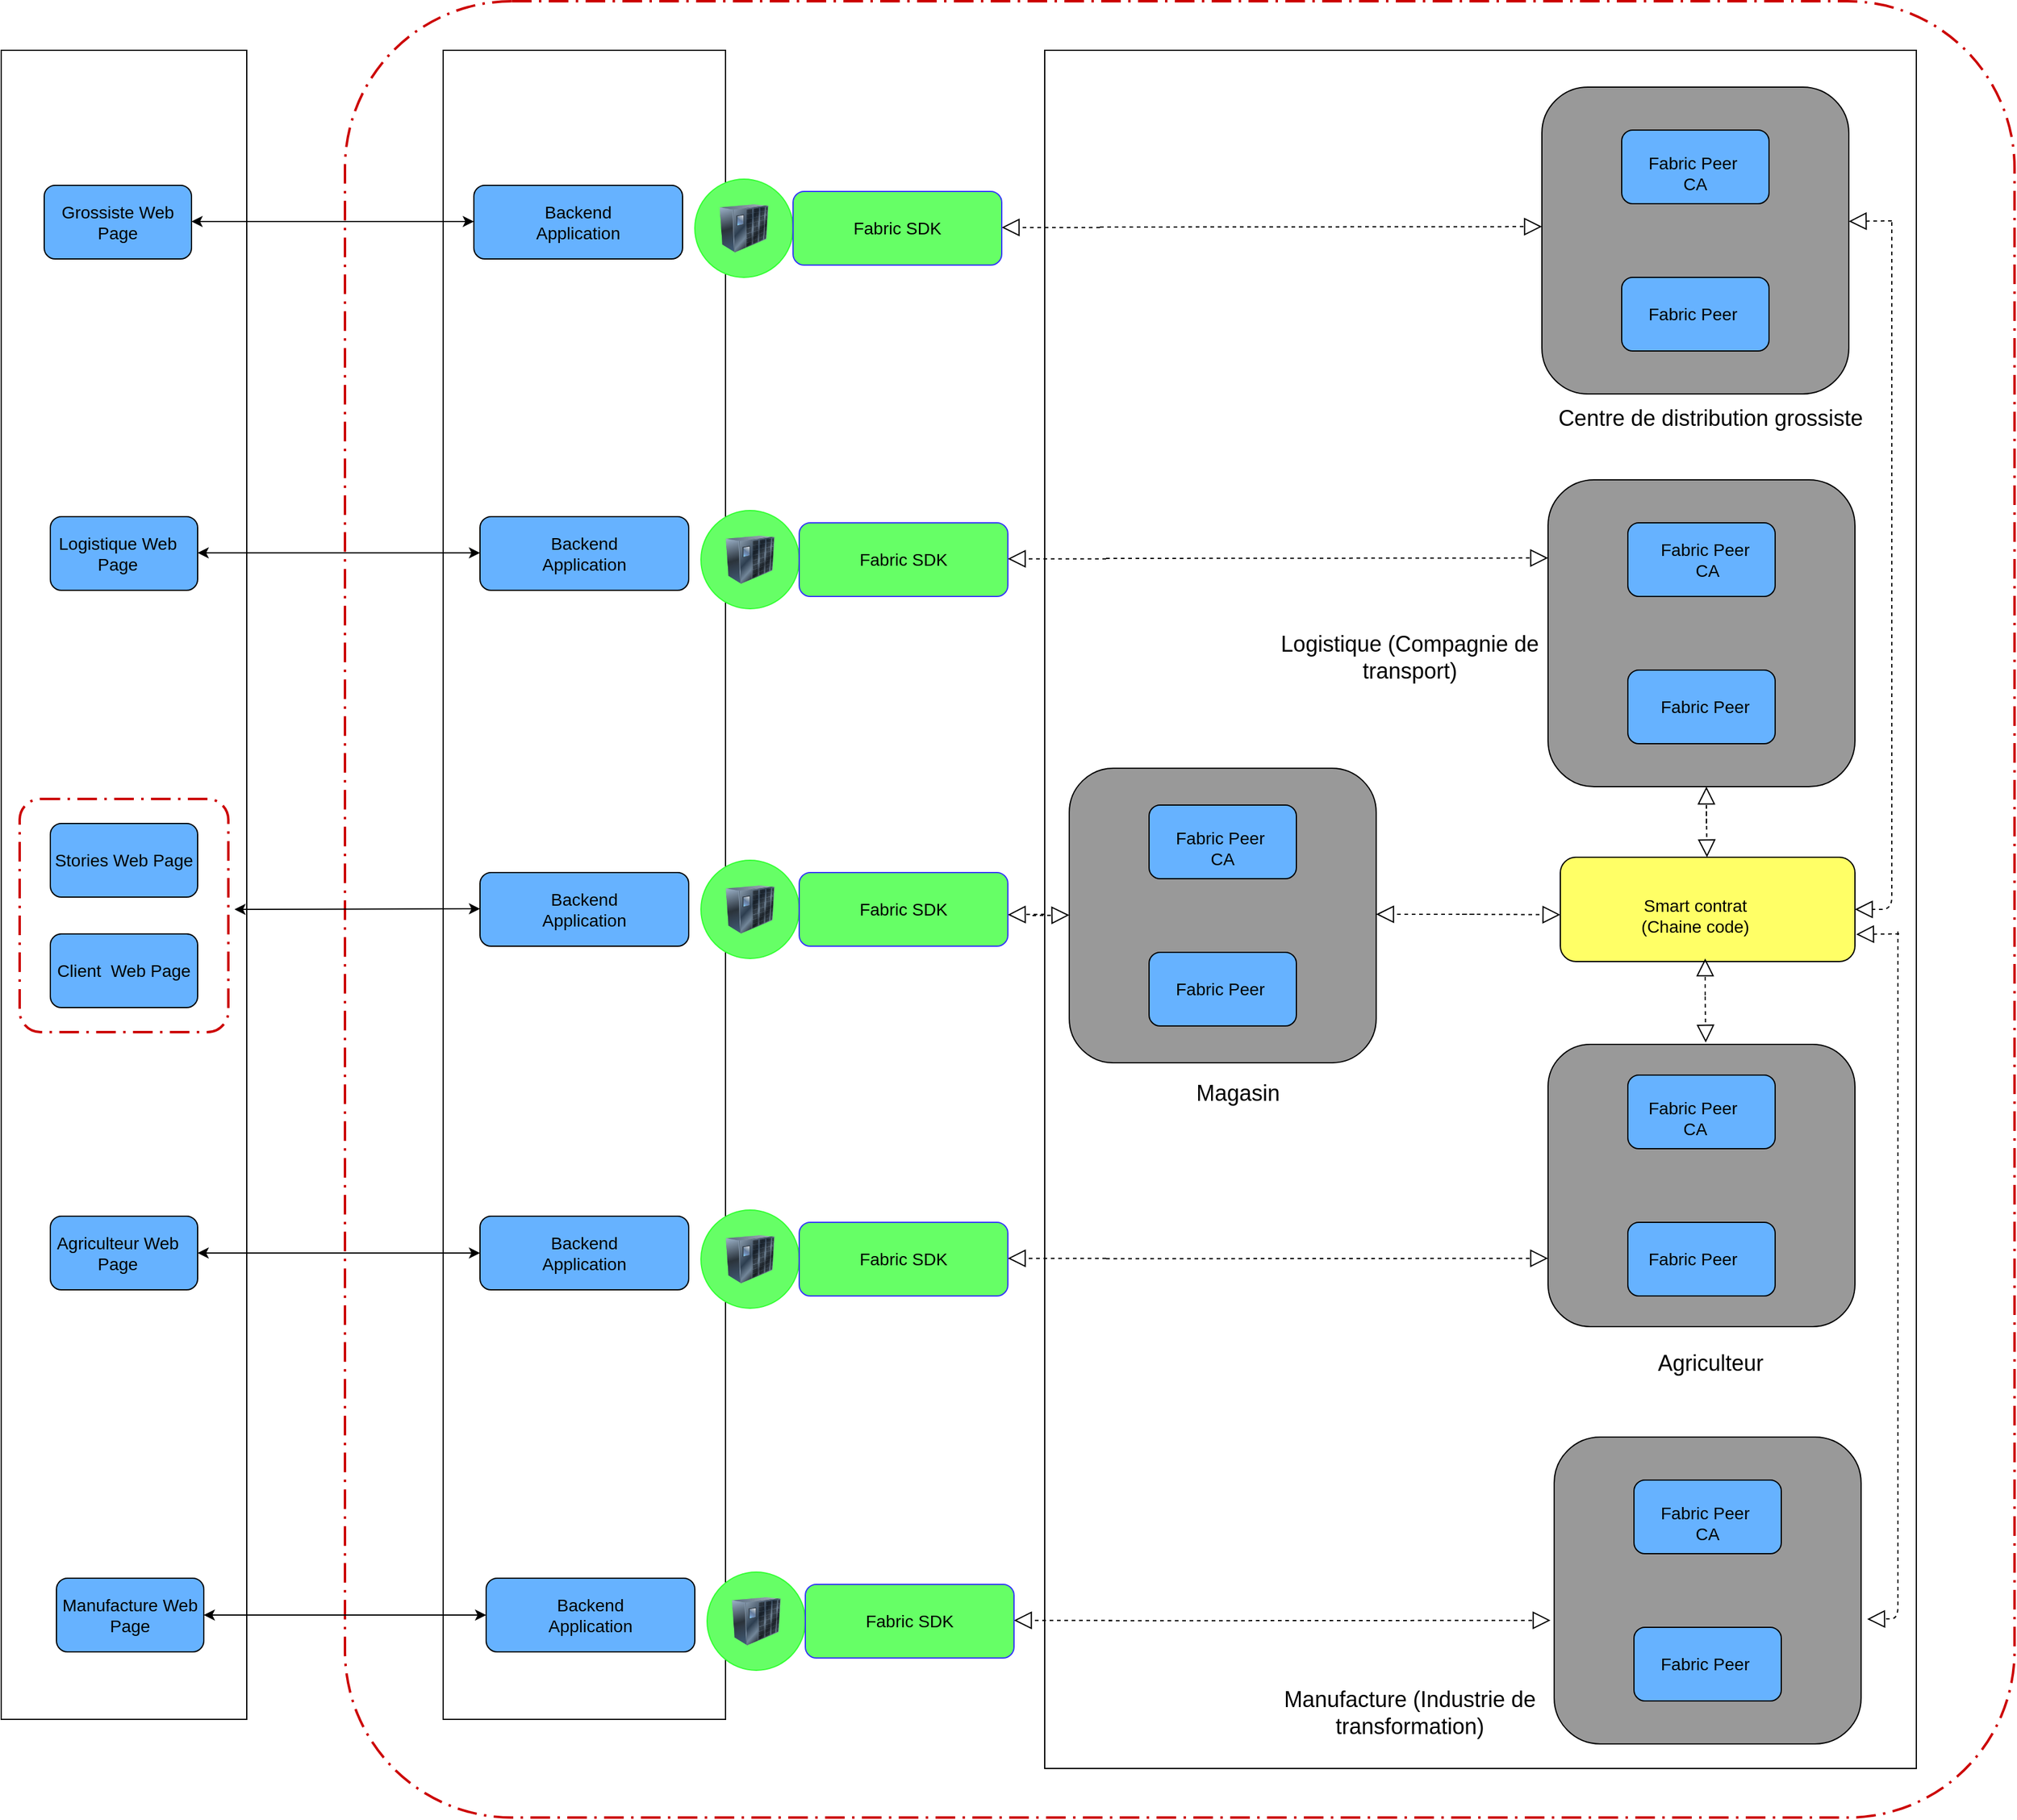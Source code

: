 <mxfile version="13.0.3" type="github">
  <diagram id="Uld2wgHHkagSajves6w5" name="Page-1">
    <mxGraphModel dx="4506" dy="2161" grid="1" gridSize="10" guides="1" tooltips="1" connect="1" arrows="1" fold="1" page="1" pageScale="1" pageWidth="827" pageHeight="1169" math="0" shadow="0">
      <root>
        <mxCell id="0" />
        <mxCell id="1" parent="0" />
        <mxCell id="8nDx5IEHLrmuxDFwGXn0-1" value="" style="rounded=0;whiteSpace=wrap;html=1;" vertex="1" parent="1">
          <mxGeometry x="-2360" width="200" height="1360" as="geometry" />
        </mxCell>
        <mxCell id="8nDx5IEHLrmuxDFwGXn0-12" value="" style="rounded=1;arcSize=10;dashed=1;strokeColor=#CC0000;fillColor=none;gradientColor=none;dashPattern=8 3 1 3;strokeWidth=2;" vertex="1" parent="1">
          <mxGeometry x="-2080" y="-40" width="1360" height="1480" as="geometry" />
        </mxCell>
        <mxCell id="8nDx5IEHLrmuxDFwGXn0-13" value="" style="rounded=1;arcSize=10;dashed=1;strokeColor=#CC0000;fillColor=none;gradientColor=none;dashPattern=8 3 1 3;strokeWidth=2;" vertex="1" parent="1">
          <mxGeometry x="-2345" y="610" width="170" height="190" as="geometry" />
        </mxCell>
        <mxCell id="8nDx5IEHLrmuxDFwGXn0-14" value="" style="rounded=0;whiteSpace=wrap;html=1;" vertex="1" parent="1">
          <mxGeometry x="-2000" width="230" height="1360" as="geometry" />
        </mxCell>
        <mxCell id="8nDx5IEHLrmuxDFwGXn0-23" value="" style="endArrow=classic;startArrow=classic;html=1;entryX=0;entryY=0.5;entryDx=0;entryDy=0;" edge="1" parent="1">
          <mxGeometry width="50" height="50" relative="1" as="geometry">
            <mxPoint x="-2200" y="980" as="sourcePoint" />
            <mxPoint x="-1970" y="980" as="targetPoint" />
          </mxGeometry>
        </mxCell>
        <mxCell id="8nDx5IEHLrmuxDFwGXn0-24" value="" style="endArrow=classic;startArrow=classic;html=1;entryX=0;entryY=0.5;entryDx=0;entryDy=0;" edge="1" parent="1">
          <mxGeometry width="50" height="50" relative="1" as="geometry">
            <mxPoint x="-2170" y="700" as="sourcePoint" />
            <mxPoint x="-1970" y="699.5" as="targetPoint" />
          </mxGeometry>
        </mxCell>
        <mxCell id="8nDx5IEHLrmuxDFwGXn0-25" value="" style="endArrow=classic;startArrow=classic;html=1;entryX=0;entryY=0.5;entryDx=0;entryDy=0;" edge="1" parent="1">
          <mxGeometry width="50" height="50" relative="1" as="geometry">
            <mxPoint x="-2200" y="409.5" as="sourcePoint" />
            <mxPoint x="-1970" y="409.5" as="targetPoint" />
          </mxGeometry>
        </mxCell>
        <mxCell id="8nDx5IEHLrmuxDFwGXn0-26" value="" style="rounded=0;whiteSpace=wrap;html=1;" vertex="1" parent="1">
          <mxGeometry x="-1510" width="710" height="1400" as="geometry" />
        </mxCell>
        <mxCell id="8nDx5IEHLrmuxDFwGXn0-27" value="" style="rounded=1;whiteSpace=wrap;html=1;shadow=0;fillColor=#999999;" vertex="1" parent="1">
          <mxGeometry x="-1490" y="585" width="250" height="240" as="geometry" />
        </mxCell>
        <mxCell id="8nDx5IEHLrmuxDFwGXn0-28" value="" style="rounded=1;whiteSpace=wrap;html=1;fillColor=#66B2FF;" vertex="1" parent="1">
          <mxGeometry x="-1425" y="615" width="120" height="60" as="geometry" />
        </mxCell>
        <mxCell id="8nDx5IEHLrmuxDFwGXn0-30" value="" style="rounded=1;whiteSpace=wrap;html=1;fillColor=#66B2FF;" vertex="1" parent="1">
          <mxGeometry x="-1425" y="735" width="120" height="60" as="geometry" />
        </mxCell>
        <mxCell id="8nDx5IEHLrmuxDFwGXn0-31" value="" style="rounded=1;whiteSpace=wrap;html=1;shadow=0;fillColor=#999999;" vertex="1" parent="1">
          <mxGeometry x="-1100" y="350" width="250" height="250" as="geometry" />
        </mxCell>
        <mxCell id="8nDx5IEHLrmuxDFwGXn0-32" value="" style="rounded=1;whiteSpace=wrap;html=1;fillColor=#66B2FF;" vertex="1" parent="1">
          <mxGeometry x="-1035" y="385" width="120" height="60" as="geometry" />
        </mxCell>
        <mxCell id="8nDx5IEHLrmuxDFwGXn0-33" value="" style="rounded=1;whiteSpace=wrap;html=1;fillColor=#66B2FF;" vertex="1" parent="1">
          <mxGeometry x="-1035" y="505" width="120" height="60" as="geometry" />
        </mxCell>
        <mxCell id="8nDx5IEHLrmuxDFwGXn0-34" value="" style="rounded=1;whiteSpace=wrap;html=1;shadow=0;fillColor=#999999;" vertex="1" parent="1">
          <mxGeometry x="-1100" y="810" width="250" height="230" as="geometry" />
        </mxCell>
        <mxCell id="8nDx5IEHLrmuxDFwGXn0-35" value="" style="rounded=1;whiteSpace=wrap;html=1;fillColor=#66B2FF;" vertex="1" parent="1">
          <mxGeometry x="-1035" y="835" width="120" height="60" as="geometry" />
        </mxCell>
        <mxCell id="8nDx5IEHLrmuxDFwGXn0-36" value="" style="rounded=1;whiteSpace=wrap;html=1;fillColor=#66B2FF;" vertex="1" parent="1">
          <mxGeometry x="-1035" y="955" width="120" height="60" as="geometry" />
        </mxCell>
        <mxCell id="8nDx5IEHLrmuxDFwGXn0-37" value="" style="rounded=1;whiteSpace=wrap;html=1;fillColor=#66B2FF;" vertex="1" parent="1">
          <mxGeometry x="-2320" y="380" width="120" height="60" as="geometry" />
        </mxCell>
        <mxCell id="8nDx5IEHLrmuxDFwGXn0-38" value="" style="rounded=1;whiteSpace=wrap;html=1;fillColor=#66B2FF;" vertex="1" parent="1">
          <mxGeometry x="-2320" y="630" width="120" height="60" as="geometry" />
        </mxCell>
        <mxCell id="8nDx5IEHLrmuxDFwGXn0-39" value="" style="rounded=1;whiteSpace=wrap;html=1;fillColor=#66B2FF;" vertex="1" parent="1">
          <mxGeometry x="-2320" y="720" width="120" height="60" as="geometry" />
        </mxCell>
        <mxCell id="8nDx5IEHLrmuxDFwGXn0-40" value="" style="rounded=1;whiteSpace=wrap;html=1;fillColor=#66B2FF;" vertex="1" parent="1">
          <mxGeometry x="-2320" y="950" width="120" height="60" as="geometry" />
        </mxCell>
        <mxCell id="8nDx5IEHLrmuxDFwGXn0-41" value="" style="rounded=1;whiteSpace=wrap;html=1;fillColor=#66B2FF;" vertex="1" parent="1">
          <mxGeometry x="-1970" y="380" width="170" height="60" as="geometry" />
        </mxCell>
        <mxCell id="8nDx5IEHLrmuxDFwGXn0-42" value="" style="rounded=1;whiteSpace=wrap;html=1;fillColor=#66B2FF;" vertex="1" parent="1">
          <mxGeometry x="-1970" y="670" width="170" height="60" as="geometry" />
        </mxCell>
        <mxCell id="8nDx5IEHLrmuxDFwGXn0-43" value="" style="rounded=1;whiteSpace=wrap;html=1;fillColor=#66B2FF;" vertex="1" parent="1">
          <mxGeometry x="-1970" y="950" width="170" height="60" as="geometry" />
        </mxCell>
        <mxCell id="8nDx5IEHLrmuxDFwGXn0-44" value="" style="rounded=1;whiteSpace=wrap;html=1;fillColor=#FFFF66;" vertex="1" parent="1">
          <mxGeometry x="-1090" y="657.5" width="240" height="85" as="geometry" />
        </mxCell>
        <mxCell id="8nDx5IEHLrmuxDFwGXn0-46" value="" style="endArrow=block;dashed=1;endFill=0;endSize=12;html=1;" edge="1" parent="1">
          <mxGeometry width="160" relative="1" as="geometry">
            <mxPoint x="-1170" y="704" as="sourcePoint" />
            <mxPoint x="-1090" y="704.33" as="targetPoint" />
          </mxGeometry>
        </mxCell>
        <mxCell id="8nDx5IEHLrmuxDFwGXn0-47" value="" style="endArrow=block;dashed=1;endFill=0;endSize=12;html=1;" edge="1" parent="1">
          <mxGeometry width="160" relative="1" as="geometry">
            <mxPoint x="-1160" y="704" as="sourcePoint" />
            <mxPoint x="-1240" y="704" as="targetPoint" />
          </mxGeometry>
        </mxCell>
        <mxCell id="8nDx5IEHLrmuxDFwGXn0-48" value="" style="endArrow=block;dashed=1;endFill=0;endSize=12;html=1;strokeColor=#000000;fillColor=#000000;" edge="1" parent="1" target="8nDx5IEHLrmuxDFwGXn0-44">
          <mxGeometry width="160" relative="1" as="geometry">
            <mxPoint x="-971" y="620" as="sourcePoint" />
            <mxPoint x="-827" y="600" as="targetPoint" />
          </mxGeometry>
        </mxCell>
        <mxCell id="8nDx5IEHLrmuxDFwGXn0-49" value="" style="endArrow=block;dashed=1;endFill=0;endSize=12;html=1;strokeColor=#000000;fillColor=#000000;entryX=0.5;entryY=1;entryDx=0;entryDy=0;" edge="1" parent="1">
          <mxGeometry width="160" relative="1" as="geometry">
            <mxPoint x="-971" y="630" as="sourcePoint" />
            <mxPoint x="-971" y="600" as="targetPoint" />
          </mxGeometry>
        </mxCell>
        <mxCell id="8nDx5IEHLrmuxDFwGXn0-50" value="" style="endArrow=block;dashed=1;endFill=0;endSize=12;html=1;strokeColor=#000000;fillColor=#000000;" edge="1" parent="1">
          <mxGeometry width="160" relative="1" as="geometry">
            <mxPoint x="-972" y="771" as="sourcePoint" />
            <mxPoint x="-971.531" y="808.5" as="targetPoint" />
          </mxGeometry>
        </mxCell>
        <mxCell id="8nDx5IEHLrmuxDFwGXn0-52" value="" style="endArrow=block;dashed=1;endFill=0;endSize=12;html=1;strokeColor=#000000;fillColor=#000000;entryX=0.5;entryY=1;entryDx=0;entryDy=0;" edge="1" parent="1">
          <mxGeometry width="160" relative="1" as="geometry">
            <mxPoint x="-972" y="770" as="sourcePoint" />
            <mxPoint x="-972" y="740" as="targetPoint" />
          </mxGeometry>
        </mxCell>
        <mxCell id="8nDx5IEHLrmuxDFwGXn0-54" value="" style="ellipse;whiteSpace=wrap;html=1;aspect=fixed;shadow=0;strokeColor=#33FF33;fillColor=#66FF66;" vertex="1" parent="1">
          <mxGeometry x="-1790" y="375" width="80" height="80" as="geometry" />
        </mxCell>
        <mxCell id="8nDx5IEHLrmuxDFwGXn0-55" value="" style="image;html=1;labelBackgroundColor=#ffffff;image=img/lib/clip_art/networking/UPS_128x128.png;shadow=0;strokeColor=#CC0000;fillColor=#66B2FF;" vertex="1" parent="1">
          <mxGeometry x="-1770" y="390" width="40" height="50" as="geometry" />
        </mxCell>
        <mxCell id="8nDx5IEHLrmuxDFwGXn0-57" value="" style="rounded=1;whiteSpace=wrap;html=1;shadow=0;strokeColor=#3333FF;fillColor=#66FF66;" vertex="1" parent="1">
          <mxGeometry x="-1710" y="385" width="170" height="60" as="geometry" />
        </mxCell>
        <mxCell id="8nDx5IEHLrmuxDFwGXn0-58" value="" style="ellipse;whiteSpace=wrap;html=1;aspect=fixed;shadow=0;strokeColor=#33FF33;fillColor=#66FF66;" vertex="1" parent="1">
          <mxGeometry x="-1790" y="660" width="80" height="80" as="geometry" />
        </mxCell>
        <mxCell id="8nDx5IEHLrmuxDFwGXn0-59" value="" style="image;html=1;labelBackgroundColor=#ffffff;image=img/lib/clip_art/networking/UPS_128x128.png;shadow=0;strokeColor=#CC0000;fillColor=#66B2FF;" vertex="1" parent="1">
          <mxGeometry x="-1770" y="675" width="40" height="50" as="geometry" />
        </mxCell>
        <mxCell id="8nDx5IEHLrmuxDFwGXn0-60" value="" style="rounded=1;whiteSpace=wrap;html=1;shadow=0;strokeColor=#3333FF;fillColor=#66FF66;" vertex="1" parent="1">
          <mxGeometry x="-1710" y="670" width="170" height="60" as="geometry" />
        </mxCell>
        <mxCell id="8nDx5IEHLrmuxDFwGXn0-61" value="" style="ellipse;whiteSpace=wrap;html=1;aspect=fixed;shadow=0;strokeColor=#33FF33;fillColor=#66FF66;" vertex="1" parent="1">
          <mxGeometry x="-1790" y="945" width="80" height="80" as="geometry" />
        </mxCell>
        <mxCell id="8nDx5IEHLrmuxDFwGXn0-62" value="" style="image;html=1;labelBackgroundColor=#ffffff;image=img/lib/clip_art/networking/UPS_128x128.png;shadow=0;strokeColor=#CC0000;fillColor=#66B2FF;" vertex="1" parent="1">
          <mxGeometry x="-1770" y="960" width="40" height="50" as="geometry" />
        </mxCell>
        <mxCell id="8nDx5IEHLrmuxDFwGXn0-63" value="" style="rounded=1;whiteSpace=wrap;html=1;shadow=0;strokeColor=#3333FF;fillColor=#66FF66;" vertex="1" parent="1">
          <mxGeometry x="-1710" y="955" width="170" height="60" as="geometry" />
        </mxCell>
        <mxCell id="8nDx5IEHLrmuxDFwGXn0-64" value="" style="endArrow=block;dashed=1;endFill=0;endSize=12;html=1;" edge="1" parent="1">
          <mxGeometry width="160" relative="1" as="geometry">
            <mxPoint x="-1460" y="414.33" as="sourcePoint" />
            <mxPoint x="-1540" y="414.33" as="targetPoint" />
          </mxGeometry>
        </mxCell>
        <mxCell id="8nDx5IEHLrmuxDFwGXn0-65" value="" style="endArrow=block;dashed=1;endFill=0;endSize=12;html=1;" edge="1" parent="1">
          <mxGeometry width="160" relative="1" as="geometry">
            <mxPoint x="-1460" y="414" as="sourcePoint" />
            <mxPoint x="-1100" y="413.66" as="targetPoint" />
          </mxGeometry>
        </mxCell>
        <mxCell id="8nDx5IEHLrmuxDFwGXn0-66" value="" style="endArrow=block;dashed=1;endFill=0;endSize=12;html=1;" edge="1" parent="1">
          <mxGeometry width="160" relative="1" as="geometry">
            <mxPoint x="-1460" y="984.67" as="sourcePoint" />
            <mxPoint x="-1100" y="984.33" as="targetPoint" />
          </mxGeometry>
        </mxCell>
        <mxCell id="8nDx5IEHLrmuxDFwGXn0-67" value="" style="endArrow=block;dashed=1;endFill=0;endSize=12;html=1;" edge="1" parent="1">
          <mxGeometry width="160" relative="1" as="geometry">
            <mxPoint x="-1460" y="984.33" as="sourcePoint" />
            <mxPoint x="-1540" y="984.33" as="targetPoint" />
          </mxGeometry>
        </mxCell>
        <mxCell id="8nDx5IEHLrmuxDFwGXn0-68" value="" style="endArrow=block;dashed=1;endFill=0;endSize=12;html=1;" edge="1" parent="1">
          <mxGeometry width="160" relative="1" as="geometry">
            <mxPoint x="-1510" y="704" as="sourcePoint" />
            <mxPoint x="-1540" y="704.33" as="targetPoint" />
          </mxGeometry>
        </mxCell>
        <mxCell id="8nDx5IEHLrmuxDFwGXn0-69" value="" style="endArrow=block;dashed=1;endFill=0;endSize=12;html=1;" edge="1" parent="1">
          <mxGeometry width="160" relative="1" as="geometry">
            <mxPoint x="-1520" y="705" as="sourcePoint" />
            <mxPoint x="-1490" y="704.66" as="targetPoint" />
          </mxGeometry>
        </mxCell>
        <mxCell id="8nDx5IEHLrmuxDFwGXn0-70" value="&lt;font style=&quot;font-size: 14px&quot;&gt;Fabric SDK&lt;/font&gt;" style="text;html=1;strokeColor=none;fillColor=none;align=center;verticalAlign=middle;whiteSpace=wrap;rounded=0;shadow=0;" vertex="1" parent="1">
          <mxGeometry x="-1685" y="405" width="120" height="20" as="geometry" />
        </mxCell>
        <mxCell id="8nDx5IEHLrmuxDFwGXn0-71" value="&lt;font style=&quot;font-size: 14px&quot;&gt;Backend Application&lt;/font&gt;" style="text;html=1;strokeColor=none;fillColor=none;align=center;verticalAlign=middle;whiteSpace=wrap;rounded=0;shadow=0;" vertex="1" parent="1">
          <mxGeometry x="-1945" y="400" width="120" height="20" as="geometry" />
        </mxCell>
        <mxCell id="8nDx5IEHLrmuxDFwGXn0-72" value="&lt;font style=&quot;font-size: 14px&quot;&gt;Backend Application&lt;/font&gt;" style="text;html=1;strokeColor=none;fillColor=none;align=center;verticalAlign=middle;whiteSpace=wrap;rounded=0;shadow=0;" vertex="1" parent="1">
          <mxGeometry x="-1945" y="690" width="120" height="20" as="geometry" />
        </mxCell>
        <mxCell id="8nDx5IEHLrmuxDFwGXn0-73" value="&lt;font style=&quot;font-size: 14px&quot;&gt;Backend Application&lt;/font&gt;" style="text;html=1;strokeColor=none;fillColor=none;align=center;verticalAlign=middle;whiteSpace=wrap;rounded=0;shadow=0;" vertex="1" parent="1">
          <mxGeometry x="-1945" y="970" width="120" height="20" as="geometry" />
        </mxCell>
        <mxCell id="8nDx5IEHLrmuxDFwGXn0-74" value="&lt;font style=&quot;font-size: 14px&quot;&gt;Fabric SDK&lt;/font&gt;" style="text;html=1;strokeColor=none;fillColor=none;align=center;verticalAlign=middle;whiteSpace=wrap;rounded=0;shadow=0;" vertex="1" parent="1">
          <mxGeometry x="-1685" y="690" width="120" height="20" as="geometry" />
        </mxCell>
        <mxCell id="8nDx5IEHLrmuxDFwGXn0-75" value="&lt;font style=&quot;font-size: 14px&quot;&gt;Fabric SDK&lt;/font&gt;" style="text;html=1;strokeColor=none;fillColor=none;align=center;verticalAlign=middle;whiteSpace=wrap;rounded=0;shadow=0;" vertex="1" parent="1">
          <mxGeometry x="-1685" y="975" width="120" height="20" as="geometry" />
        </mxCell>
        <mxCell id="8nDx5IEHLrmuxDFwGXn0-76" value="&lt;font style=&quot;font-size: 14px&quot;&gt;Smart contrat (Chaine code)&lt;/font&gt;" style="text;html=1;strokeColor=none;fillColor=none;align=center;verticalAlign=middle;whiteSpace=wrap;rounded=0;shadow=0;" vertex="1" parent="1">
          <mxGeometry x="-1040" y="695" width="120" height="20" as="geometry" />
        </mxCell>
        <mxCell id="8nDx5IEHLrmuxDFwGXn0-79" value="" style="rounded=1;whiteSpace=wrap;html=1;shadow=0;fillColor=#999999;" vertex="1" parent="1">
          <mxGeometry x="-1105" y="30" width="250" height="250" as="geometry" />
        </mxCell>
        <mxCell id="8nDx5IEHLrmuxDFwGXn0-80" value="" style="rounded=1;whiteSpace=wrap;html=1;fillColor=#66B2FF;" vertex="1" parent="1">
          <mxGeometry x="-1040" y="65" width="120" height="60" as="geometry" />
        </mxCell>
        <mxCell id="8nDx5IEHLrmuxDFwGXn0-81" value="" style="rounded=1;whiteSpace=wrap;html=1;fillColor=#66B2FF;" vertex="1" parent="1">
          <mxGeometry x="-1040" y="185" width="120" height="60" as="geometry" />
        </mxCell>
        <mxCell id="8nDx5IEHLrmuxDFwGXn0-88" value="" style="rounded=1;whiteSpace=wrap;html=1;shadow=0;fillColor=#999999;" vertex="1" parent="1">
          <mxGeometry x="-1095" y="1130" width="250" height="250" as="geometry" />
        </mxCell>
        <mxCell id="8nDx5IEHLrmuxDFwGXn0-89" value="" style="rounded=1;whiteSpace=wrap;html=1;fillColor=#66B2FF;" vertex="1" parent="1">
          <mxGeometry x="-1030" y="1165" width="120" height="60" as="geometry" />
        </mxCell>
        <mxCell id="8nDx5IEHLrmuxDFwGXn0-90" value="" style="rounded=1;whiteSpace=wrap;html=1;fillColor=#66B2FF;" vertex="1" parent="1">
          <mxGeometry x="-1030" y="1285" width="120" height="60" as="geometry" />
        </mxCell>
        <mxCell id="8nDx5IEHLrmuxDFwGXn0-92" value="" style="endArrow=classic;startArrow=classic;html=1;entryX=0;entryY=0.5;entryDx=0;entryDy=0;" edge="1" parent="1">
          <mxGeometry width="50" height="50" relative="1" as="geometry">
            <mxPoint x="-2195" y="1275" as="sourcePoint" />
            <mxPoint x="-1965" y="1275" as="targetPoint" />
          </mxGeometry>
        </mxCell>
        <mxCell id="8nDx5IEHLrmuxDFwGXn0-93" value="" style="rounded=1;whiteSpace=wrap;html=1;fillColor=#66B2FF;" vertex="1" parent="1">
          <mxGeometry x="-2315" y="1245" width="120" height="60" as="geometry" />
        </mxCell>
        <mxCell id="8nDx5IEHLrmuxDFwGXn0-94" value="" style="rounded=1;whiteSpace=wrap;html=1;fillColor=#66B2FF;" vertex="1" parent="1">
          <mxGeometry x="-1965" y="1245" width="170" height="60" as="geometry" />
        </mxCell>
        <mxCell id="8nDx5IEHLrmuxDFwGXn0-95" value="" style="ellipse;whiteSpace=wrap;html=1;aspect=fixed;shadow=0;strokeColor=#33FF33;fillColor=#66FF66;" vertex="1" parent="1">
          <mxGeometry x="-1785" y="1240" width="80" height="80" as="geometry" />
        </mxCell>
        <mxCell id="8nDx5IEHLrmuxDFwGXn0-96" value="" style="image;html=1;labelBackgroundColor=#ffffff;image=img/lib/clip_art/networking/UPS_128x128.png;shadow=0;strokeColor=#CC0000;fillColor=#66B2FF;" vertex="1" parent="1">
          <mxGeometry x="-1765" y="1255" width="40" height="50" as="geometry" />
        </mxCell>
        <mxCell id="8nDx5IEHLrmuxDFwGXn0-97" value="" style="rounded=1;whiteSpace=wrap;html=1;shadow=0;strokeColor=#3333FF;fillColor=#66FF66;" vertex="1" parent="1">
          <mxGeometry x="-1705" y="1250" width="170" height="60" as="geometry" />
        </mxCell>
        <mxCell id="8nDx5IEHLrmuxDFwGXn0-98" value="" style="endArrow=block;dashed=1;endFill=0;endSize=12;html=1;" edge="1" parent="1">
          <mxGeometry width="160" relative="1" as="geometry">
            <mxPoint x="-1455" y="1279.33" as="sourcePoint" />
            <mxPoint x="-1535" y="1279.33" as="targetPoint" />
          </mxGeometry>
        </mxCell>
        <mxCell id="8nDx5IEHLrmuxDFwGXn0-99" value="&lt;font style=&quot;font-size: 14px&quot;&gt;Backend Application&lt;/font&gt;" style="text;html=1;strokeColor=none;fillColor=none;align=center;verticalAlign=middle;whiteSpace=wrap;rounded=0;shadow=0;" vertex="1" parent="1">
          <mxGeometry x="-1940" y="1265" width="120" height="20" as="geometry" />
        </mxCell>
        <mxCell id="8nDx5IEHLrmuxDFwGXn0-100" value="&lt;font style=&quot;font-size: 14px&quot;&gt;Fabric SDK&lt;/font&gt;" style="text;html=1;strokeColor=none;fillColor=none;align=center;verticalAlign=middle;whiteSpace=wrap;rounded=0;shadow=0;" vertex="1" parent="1">
          <mxGeometry x="-1680" y="1270" width="120" height="20" as="geometry" />
        </mxCell>
        <mxCell id="8nDx5IEHLrmuxDFwGXn0-101" value="" style="endArrow=block;dashed=1;endFill=0;endSize=12;html=1;" edge="1" parent="1">
          <mxGeometry width="160" relative="1" as="geometry">
            <mxPoint x="-1458" y="1279.67" as="sourcePoint" />
            <mxPoint x="-1098" y="1279.33" as="targetPoint" />
          </mxGeometry>
        </mxCell>
        <mxCell id="8nDx5IEHLrmuxDFwGXn0-102" value="" style="endArrow=classic;startArrow=classic;html=1;entryX=0;entryY=0.5;entryDx=0;entryDy=0;" edge="1" parent="1">
          <mxGeometry width="50" height="50" relative="1" as="geometry">
            <mxPoint x="-2205" y="139.5" as="sourcePoint" />
            <mxPoint x="-1975" y="139.5" as="targetPoint" />
          </mxGeometry>
        </mxCell>
        <mxCell id="8nDx5IEHLrmuxDFwGXn0-103" value="" style="rounded=1;whiteSpace=wrap;html=1;fillColor=#66B2FF;" vertex="1" parent="1">
          <mxGeometry x="-2325" y="110" width="120" height="60" as="geometry" />
        </mxCell>
        <mxCell id="8nDx5IEHLrmuxDFwGXn0-104" value="" style="rounded=1;whiteSpace=wrap;html=1;fillColor=#66B2FF;" vertex="1" parent="1">
          <mxGeometry x="-1975" y="110" width="170" height="60" as="geometry" />
        </mxCell>
        <mxCell id="8nDx5IEHLrmuxDFwGXn0-105" value="" style="ellipse;whiteSpace=wrap;html=1;aspect=fixed;shadow=0;strokeColor=#33FF33;fillColor=#66FF66;" vertex="1" parent="1">
          <mxGeometry x="-1795" y="105" width="80" height="80" as="geometry" />
        </mxCell>
        <mxCell id="8nDx5IEHLrmuxDFwGXn0-106" value="" style="image;html=1;labelBackgroundColor=#ffffff;image=img/lib/clip_art/networking/UPS_128x128.png;shadow=0;strokeColor=#CC0000;fillColor=#66B2FF;" vertex="1" parent="1">
          <mxGeometry x="-1775" y="120" width="40" height="50" as="geometry" />
        </mxCell>
        <mxCell id="8nDx5IEHLrmuxDFwGXn0-107" value="" style="rounded=1;whiteSpace=wrap;html=1;shadow=0;strokeColor=#3333FF;fillColor=#66FF66;" vertex="1" parent="1">
          <mxGeometry x="-1715" y="115" width="170" height="60" as="geometry" />
        </mxCell>
        <mxCell id="8nDx5IEHLrmuxDFwGXn0-108" value="" style="endArrow=block;dashed=1;endFill=0;endSize=12;html=1;" edge="1" parent="1">
          <mxGeometry width="160" relative="1" as="geometry">
            <mxPoint x="-1465" y="144.33" as="sourcePoint" />
            <mxPoint x="-1545" y="144.33" as="targetPoint" />
          </mxGeometry>
        </mxCell>
        <mxCell id="8nDx5IEHLrmuxDFwGXn0-109" value="" style="endArrow=block;dashed=1;endFill=0;endSize=12;html=1;" edge="1" parent="1">
          <mxGeometry width="160" relative="1" as="geometry">
            <mxPoint x="-1465" y="144" as="sourcePoint" />
            <mxPoint x="-1105" y="143.66" as="targetPoint" />
          </mxGeometry>
        </mxCell>
        <mxCell id="8nDx5IEHLrmuxDFwGXn0-110" value="&lt;font style=&quot;font-size: 14px&quot;&gt;Fabric SDK&lt;/font&gt;" style="text;html=1;strokeColor=none;fillColor=none;align=center;verticalAlign=middle;whiteSpace=wrap;rounded=0;shadow=0;" vertex="1" parent="1">
          <mxGeometry x="-1690" y="135" width="120" height="20" as="geometry" />
        </mxCell>
        <mxCell id="8nDx5IEHLrmuxDFwGXn0-111" value="&lt;font style=&quot;font-size: 14px&quot;&gt;Backend Application&lt;/font&gt;" style="text;html=1;strokeColor=none;fillColor=none;align=center;verticalAlign=middle;whiteSpace=wrap;rounded=0;shadow=0;" vertex="1" parent="1">
          <mxGeometry x="-1950" y="130" width="120" height="20" as="geometry" />
        </mxCell>
        <mxCell id="8nDx5IEHLrmuxDFwGXn0-112" value="" style="endArrow=block;dashed=1;endFill=0;endSize=12;html=1;" edge="1" parent="1">
          <mxGeometry width="160" relative="1" as="geometry">
            <mxPoint x="-820" y="139" as="sourcePoint" />
            <mxPoint x="-855" y="139.33" as="targetPoint" />
          </mxGeometry>
        </mxCell>
        <mxCell id="8nDx5IEHLrmuxDFwGXn0-113" value="" style="endArrow=block;dashed=1;endFill=0;endSize=12;html=1;" edge="1" parent="1" target="8nDx5IEHLrmuxDFwGXn0-44">
          <mxGeometry width="160" relative="1" as="geometry">
            <mxPoint x="-820" y="140" as="sourcePoint" />
            <mxPoint x="-845" y="700.33" as="targetPoint" />
            <Array as="points">
              <mxPoint x="-820" y="700" />
            </Array>
          </mxGeometry>
        </mxCell>
        <mxCell id="8nDx5IEHLrmuxDFwGXn0-114" value="" style="endArrow=block;dashed=1;endFill=0;endSize=12;html=1;" edge="1" parent="1">
          <mxGeometry width="160" relative="1" as="geometry">
            <mxPoint x="-815" y="718" as="sourcePoint" />
            <mxPoint x="-840" y="1278.33" as="targetPoint" />
            <Array as="points">
              <mxPoint x="-815" y="1278" />
            </Array>
          </mxGeometry>
        </mxCell>
        <mxCell id="8nDx5IEHLrmuxDFwGXn0-115" value="" style="endArrow=block;dashed=1;endFill=0;endSize=12;html=1;" edge="1" parent="1">
          <mxGeometry width="160" relative="1" as="geometry">
            <mxPoint x="-814" y="720" as="sourcePoint" />
            <mxPoint x="-849" y="720.33" as="targetPoint" />
          </mxGeometry>
        </mxCell>
        <mxCell id="8nDx5IEHLrmuxDFwGXn0-116" value="&lt;font style=&quot;font-size: 14px&quot;&gt;Grossiste Web Page&lt;/font&gt;" style="text;html=1;strokeColor=none;fillColor=none;align=center;verticalAlign=middle;whiteSpace=wrap;rounded=0;shadow=0;" vertex="1" parent="1">
          <mxGeometry x="-2325" y="130" width="120" height="20" as="geometry" />
        </mxCell>
        <mxCell id="8nDx5IEHLrmuxDFwGXn0-117" value="&lt;font style=&quot;font-size: 14px&quot;&gt;Logistique Web Page&lt;/font&gt;" style="text;html=1;strokeColor=none;fillColor=none;align=center;verticalAlign=middle;whiteSpace=wrap;rounded=0;shadow=0;" vertex="1" parent="1">
          <mxGeometry x="-2325" y="400" width="120" height="20" as="geometry" />
        </mxCell>
        <mxCell id="8nDx5IEHLrmuxDFwGXn0-118" value="&lt;font style=&quot;font-size: 14px&quot;&gt;Stories Web Page&lt;/font&gt;" style="text;html=1;strokeColor=none;fillColor=none;align=center;verticalAlign=middle;whiteSpace=wrap;rounded=0;shadow=0;" vertex="1" parent="1">
          <mxGeometry x="-2320" y="650" width="120" height="20" as="geometry" />
        </mxCell>
        <mxCell id="8nDx5IEHLrmuxDFwGXn0-119" value="&lt;font style=&quot;font-size: 14px&quot;&gt;Client&amp;nbsp; Web Page&lt;/font&gt;" style="text;html=1;strokeColor=none;fillColor=none;align=center;verticalAlign=middle;whiteSpace=wrap;rounded=0;shadow=0;" vertex="1" parent="1">
          <mxGeometry x="-2320" y="740" width="120" height="20" as="geometry" />
        </mxCell>
        <mxCell id="8nDx5IEHLrmuxDFwGXn0-120" value="&lt;font style=&quot;font-size: 14px&quot;&gt;Manufacture Web Page&lt;/font&gt;" style="text;html=1;strokeColor=none;fillColor=none;align=center;verticalAlign=middle;whiteSpace=wrap;rounded=0;shadow=0;" vertex="1" parent="1">
          <mxGeometry x="-2315" y="1265" width="120" height="20" as="geometry" />
        </mxCell>
        <mxCell id="8nDx5IEHLrmuxDFwGXn0-121" value="&lt;font style=&quot;font-size: 14px&quot;&gt;Agriculteur Web Page&lt;/font&gt;" style="text;html=1;strokeColor=none;fillColor=none;align=center;verticalAlign=middle;whiteSpace=wrap;rounded=0;shadow=0;" vertex="1" parent="1">
          <mxGeometry x="-2325" y="970" width="120" height="20" as="geometry" />
        </mxCell>
        <mxCell id="8nDx5IEHLrmuxDFwGXn0-122" value="&lt;font style=&quot;font-size: 14px&quot;&gt;Fabric Peer&amp;nbsp;&lt;br&gt;CA&lt;br&gt;&lt;/font&gt;" style="text;html=1;strokeColor=none;fillColor=none;align=center;verticalAlign=middle;whiteSpace=wrap;rounded=0;shadow=0;" vertex="1" parent="1">
          <mxGeometry x="-1425" y="640" width="120" height="20" as="geometry" />
        </mxCell>
        <mxCell id="8nDx5IEHLrmuxDFwGXn0-123" value="&lt;font style=&quot;font-size: 14px&quot;&gt;Fabric Peer&amp;nbsp;&lt;br&gt;&lt;/font&gt;" style="text;html=1;strokeColor=none;fillColor=none;align=center;verticalAlign=middle;whiteSpace=wrap;rounded=0;shadow=0;" vertex="1" parent="1">
          <mxGeometry x="-1425" y="755" width="120" height="20" as="geometry" />
        </mxCell>
        <mxCell id="8nDx5IEHLrmuxDFwGXn0-124" value="&lt;font style=&quot;font-size: 14px&quot;&gt;Fabric Peer&amp;nbsp;&lt;br&gt;CA&lt;br&gt;&lt;/font&gt;" style="text;html=1;strokeColor=none;fillColor=none;align=center;verticalAlign=middle;whiteSpace=wrap;rounded=0;shadow=0;" vertex="1" parent="1">
          <mxGeometry x="-1040" y="860" width="120" height="20" as="geometry" />
        </mxCell>
        <mxCell id="8nDx5IEHLrmuxDFwGXn0-125" value="&lt;font style=&quot;font-size: 14px&quot;&gt;Fabric Peer&amp;nbsp;&lt;br&gt;CA&lt;br&gt;&lt;/font&gt;" style="text;html=1;strokeColor=none;fillColor=none;align=center;verticalAlign=middle;whiteSpace=wrap;rounded=0;shadow=0;" vertex="1" parent="1">
          <mxGeometry x="-1030" y="1190" width="120" height="20" as="geometry" />
        </mxCell>
        <mxCell id="8nDx5IEHLrmuxDFwGXn0-126" value="&lt;font style=&quot;font-size: 14px&quot;&gt;Fabric Peer&amp;nbsp;&lt;br&gt;CA&lt;br&gt;&lt;/font&gt;" style="text;html=1;strokeColor=none;fillColor=none;align=center;verticalAlign=middle;whiteSpace=wrap;rounded=0;shadow=0;" vertex="1" parent="1">
          <mxGeometry x="-1030" y="405" width="120" height="20" as="geometry" />
        </mxCell>
        <mxCell id="8nDx5IEHLrmuxDFwGXn0-127" value="&lt;font style=&quot;font-size: 14px&quot;&gt;Fabric Peer&amp;nbsp;&lt;br&gt;&lt;/font&gt;" style="text;html=1;strokeColor=none;fillColor=none;align=center;verticalAlign=middle;whiteSpace=wrap;rounded=0;shadow=0;" vertex="1" parent="1">
          <mxGeometry x="-1030" y="525" width="120" height="20" as="geometry" />
        </mxCell>
        <mxCell id="8nDx5IEHLrmuxDFwGXn0-128" value="&lt;font style=&quot;font-size: 14px&quot;&gt;Fabric Peer&amp;nbsp;&lt;br&gt;&lt;/font&gt;" style="text;html=1;strokeColor=none;fillColor=none;align=center;verticalAlign=middle;whiteSpace=wrap;rounded=0;shadow=0;" vertex="1" parent="1">
          <mxGeometry x="-1040" y="975" width="120" height="20" as="geometry" />
        </mxCell>
        <mxCell id="8nDx5IEHLrmuxDFwGXn0-129" value="&lt;font style=&quot;font-size: 14px&quot;&gt;Fabric Peer&amp;nbsp;&lt;br&gt;&lt;/font&gt;" style="text;html=1;strokeColor=none;fillColor=none;align=center;verticalAlign=middle;whiteSpace=wrap;rounded=0;shadow=0;" vertex="1" parent="1">
          <mxGeometry x="-1030" y="1305" width="120" height="20" as="geometry" />
        </mxCell>
        <mxCell id="8nDx5IEHLrmuxDFwGXn0-130" value="&lt;font style=&quot;font-size: 14px&quot;&gt;Fabric Peer&amp;nbsp;&lt;br&gt;&lt;/font&gt;" style="text;html=1;strokeColor=none;fillColor=none;align=center;verticalAlign=middle;whiteSpace=wrap;rounded=0;shadow=0;" vertex="1" parent="1">
          <mxGeometry x="-1040" y="205" width="120" height="20" as="geometry" />
        </mxCell>
        <mxCell id="8nDx5IEHLrmuxDFwGXn0-131" value="&lt;font style=&quot;font-size: 14px&quot;&gt;Fabric Peer&amp;nbsp;&lt;br&gt;CA&lt;br&gt;&lt;/font&gt;" style="text;html=1;strokeColor=none;fillColor=none;align=center;verticalAlign=middle;whiteSpace=wrap;rounded=0;shadow=0;" vertex="1" parent="1">
          <mxGeometry x="-1040" y="90" width="120" height="20" as="geometry" />
        </mxCell>
        <mxCell id="8nDx5IEHLrmuxDFwGXn0-132" value="&lt;font style=&quot;font-size: 18px&quot;&gt;Centre de distribution grossiste&lt;/font&gt;" style="text;html=1;strokeColor=none;fillColor=none;align=center;verticalAlign=middle;whiteSpace=wrap;rounded=0;shadow=0;" vertex="1" parent="1">
          <mxGeometry x="-1105" y="290" width="275" height="20" as="geometry" />
        </mxCell>
        <mxCell id="8nDx5IEHLrmuxDFwGXn0-133" value="&lt;font style=&quot;font-size: 18px&quot;&gt;Magasin&lt;/font&gt;" style="text;html=1;strokeColor=none;fillColor=none;align=center;verticalAlign=middle;whiteSpace=wrap;rounded=0;shadow=0;" vertex="1" parent="1">
          <mxGeometry x="-1490" y="840" width="275" height="20" as="geometry" />
        </mxCell>
        <mxCell id="8nDx5IEHLrmuxDFwGXn0-134" value="&lt;span style=&quot;font-size: 18px&quot;&gt;Agriculteur&lt;/span&gt;" style="text;html=1;strokeColor=none;fillColor=none;align=center;verticalAlign=middle;whiteSpace=wrap;rounded=0;shadow=0;" vertex="1" parent="1">
          <mxGeometry x="-1105" y="1060" width="275" height="20" as="geometry" />
        </mxCell>
        <mxCell id="8nDx5IEHLrmuxDFwGXn0-137" value="&lt;font style=&quot;font-size: 18px&quot;&gt;Logistique (Compagnie de transport)&lt;/font&gt;" style="text;html=1;strokeColor=none;fillColor=none;align=center;verticalAlign=middle;whiteSpace=wrap;rounded=0;shadow=0;" vertex="1" parent="1">
          <mxGeometry x="-1350" y="485" width="275" height="20" as="geometry" />
        </mxCell>
        <mxCell id="8nDx5IEHLrmuxDFwGXn0-138" value="&lt;font style=&quot;font-size: 18px&quot;&gt;Manufacture (Industrie de transformation)&lt;/font&gt;" style="text;html=1;strokeColor=none;fillColor=none;align=center;verticalAlign=middle;whiteSpace=wrap;rounded=0;shadow=0;" vertex="1" parent="1">
          <mxGeometry x="-1350" y="1345" width="275" height="20" as="geometry" />
        </mxCell>
      </root>
    </mxGraphModel>
  </diagram>
</mxfile>
